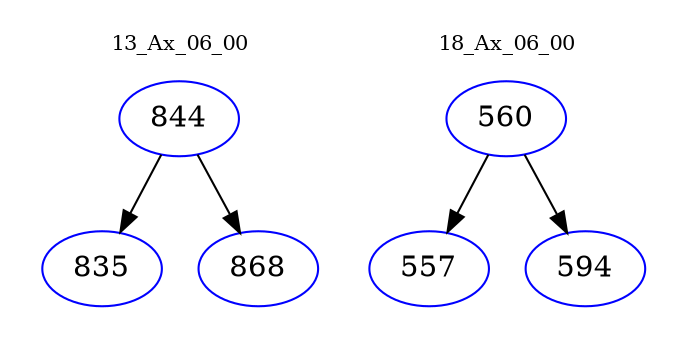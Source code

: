 digraph{
subgraph cluster_0 {
color = white
label = "13_Ax_06_00";
fontsize=10;
T0_844 [label="844", color="blue"]
T0_844 -> T0_835 [color="black"]
T0_835 [label="835", color="blue"]
T0_844 -> T0_868 [color="black"]
T0_868 [label="868", color="blue"]
}
subgraph cluster_1 {
color = white
label = "18_Ax_06_00";
fontsize=10;
T1_560 [label="560", color="blue"]
T1_560 -> T1_557 [color="black"]
T1_557 [label="557", color="blue"]
T1_560 -> T1_594 [color="black"]
T1_594 [label="594", color="blue"]
}
}
